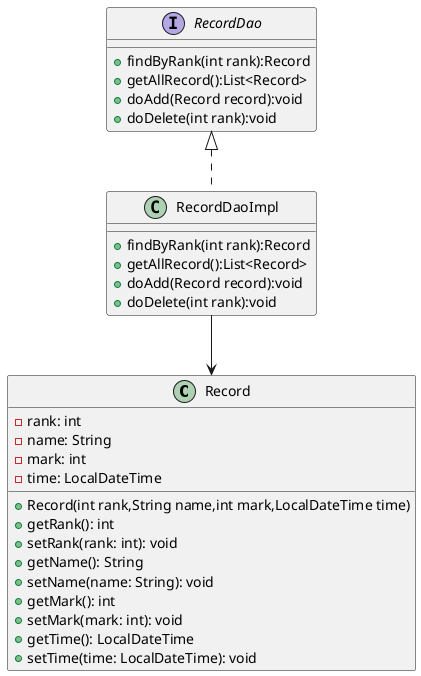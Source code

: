 @startuml
'https://plantuml.com/class-diagram


class Record {
  - rank: int
  - name: String
  - mark: int
  - time: LocalDateTime

  + Record(int rank,String name,int mark,LocalDateTime time)
  + getRank(): int
  + setRank(rank: int): void
  + getName(): String
  + setName(name: String): void
  + getMark(): int
  + setMark(mark: int): void
  + getTime(): LocalDateTime
  + setTime(time: LocalDateTime): void
}
interface RecordDao{
    + findByRank(int rank):Record
    + getAllRecord():List<Record>
    + doAdd(Record record):void
    + doDelete(int rank):void
}
class RecordDaoImpl{
    + findByRank(int rank):Record
    + getAllRecord():List<Record>
    + doAdd(Record record):void
    + doDelete(int rank):void
}

RecordDao <|.. RecordDaoImpl
RecordDaoImpl -->Record




@enduml